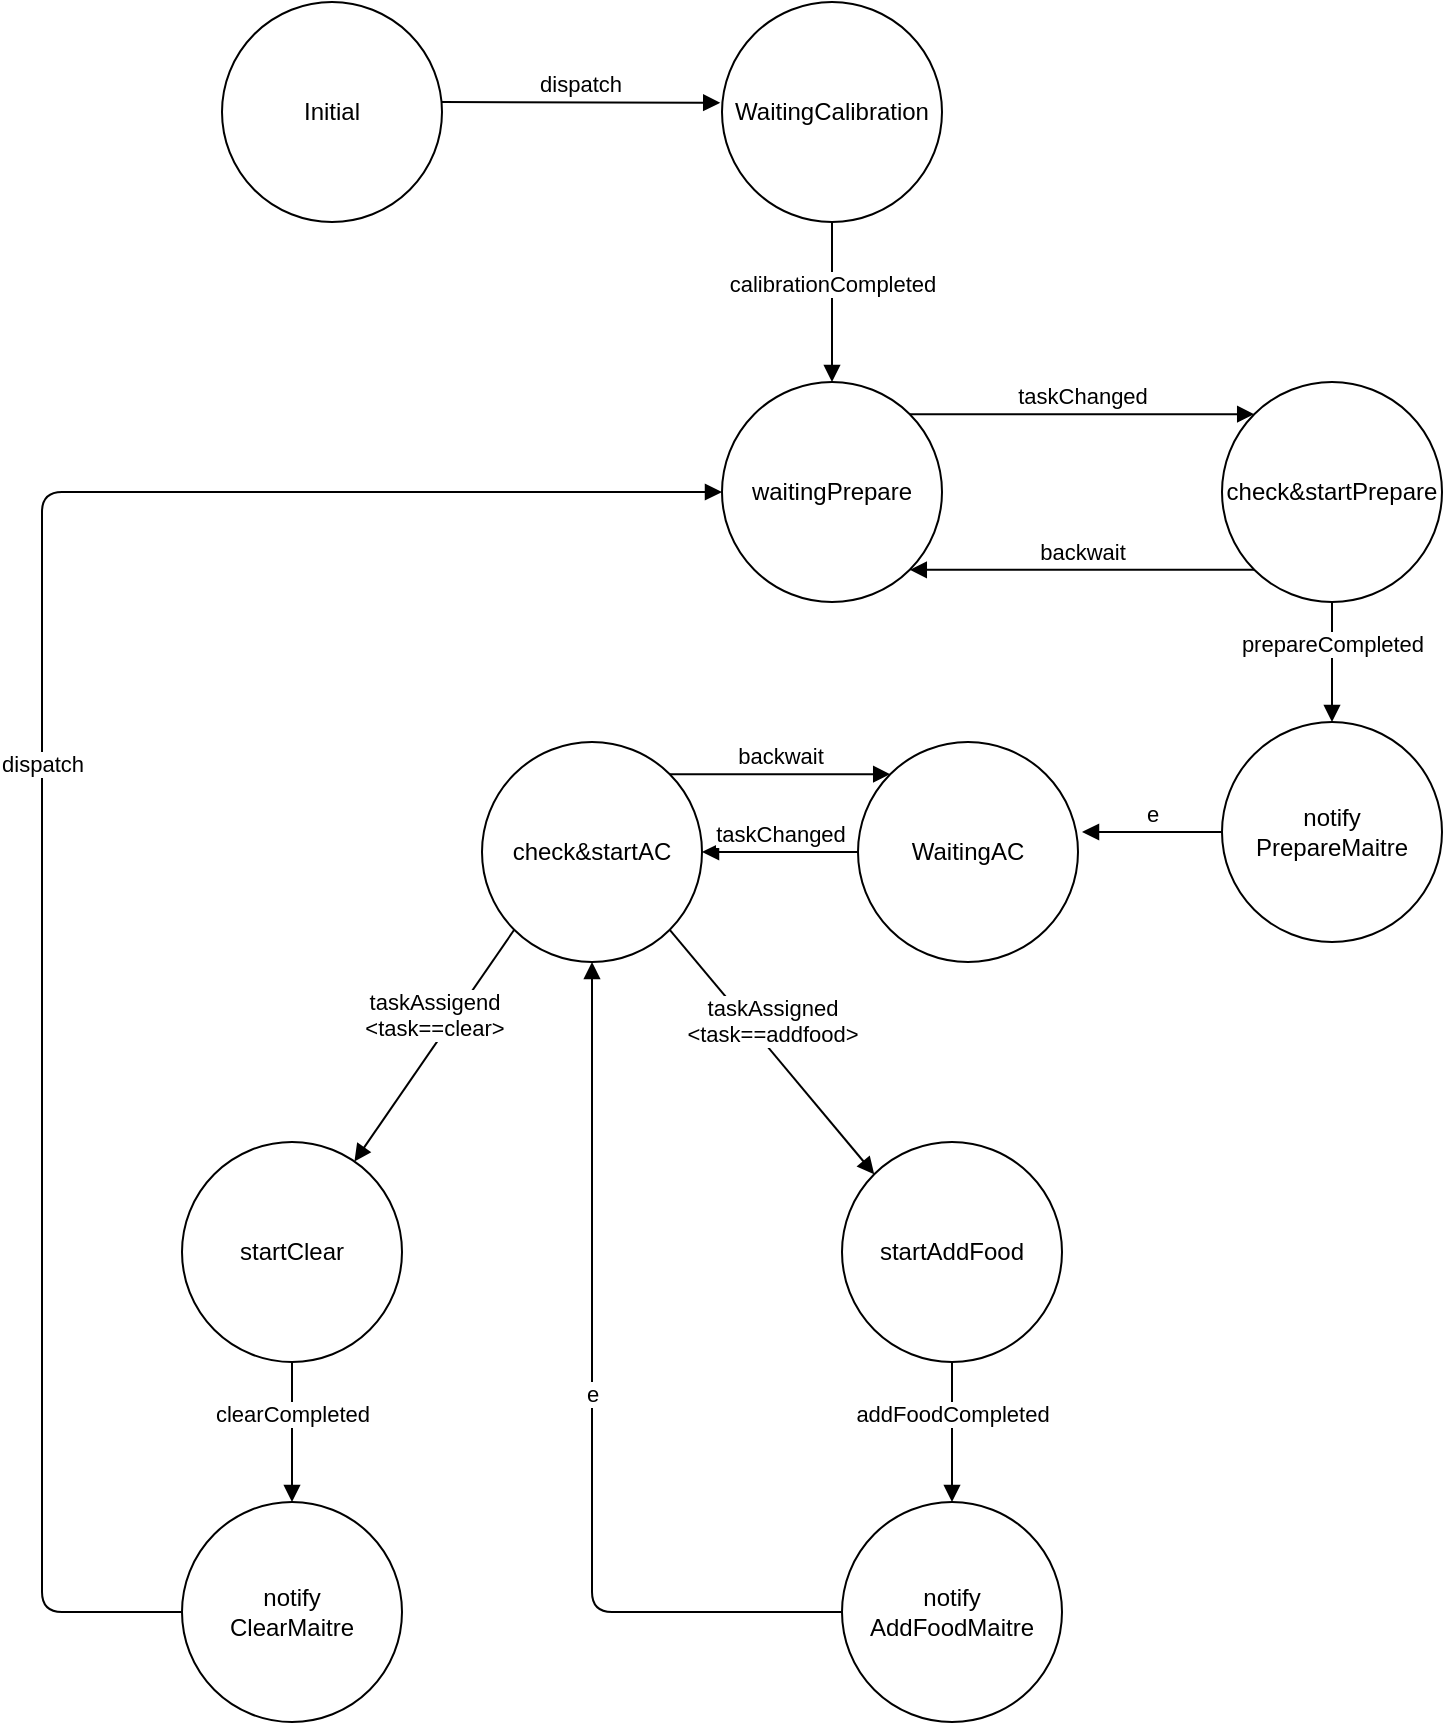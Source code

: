 <mxfile version="11.3.0" type="device" pages="1"><diagram id="Mqc39GERIjXt90jdUab-" name="Page-1"><mxGraphModel dx="854" dy="504" grid="1" gridSize="10" guides="1" tooltips="1" connect="1" arrows="1" fold="1" page="1" pageScale="1" pageWidth="827" pageHeight="1169" math="0" shadow="0"><root><mxCell id="0"/><mxCell id="1" parent="0"/><mxCell id="liwqxTeY5ZtexA8lhQhu-1" value="Initial" style="ellipse;whiteSpace=wrap;html=1;" parent="1" vertex="1"><mxGeometry x="200" y="45" width="110" height="110" as="geometry"/></mxCell><mxCell id="liwqxTeY5ZtexA8lhQhu-2" value="WaitingCalibration" style="ellipse;whiteSpace=wrap;html=1;" parent="1" vertex="1"><mxGeometry x="450" y="45" width="110" height="110" as="geometry"/></mxCell><mxCell id="liwqxTeY5ZtexA8lhQhu-3" value="waitingPrepare" style="ellipse;whiteSpace=wrap;html=1;" parent="1" vertex="1"><mxGeometry x="450" y="235" width="110" height="110" as="geometry"/></mxCell><mxCell id="liwqxTeY5ZtexA8lhQhu-4" value="dispatch" style="html=1;verticalAlign=bottom;endArrow=block;entryX=-0.008;entryY=0.458;entryDx=0;entryDy=0;entryPerimeter=0;" parent="1" target="liwqxTeY5ZtexA8lhQhu-2" edge="1"><mxGeometry width="80" relative="1" as="geometry"><mxPoint x="310" y="95" as="sourcePoint"/><mxPoint x="390" y="95" as="targetPoint"/></mxGeometry></mxCell><mxCell id="liwqxTeY5ZtexA8lhQhu-5" value="calibrationCompleted" style="html=1;verticalAlign=bottom;endArrow=block;entryX=0.5;entryY=0;entryDx=0;entryDy=0;exitX=0.5;exitY=1;exitDx=0;exitDy=0;" parent="1" source="liwqxTeY5ZtexA8lhQhu-2" target="liwqxTeY5ZtexA8lhQhu-3" edge="1"><mxGeometry width="80" relative="1" as="geometry"><mxPoint x="560" y="99" as="sourcePoint"/><mxPoint x="700" y="99" as="targetPoint"/></mxGeometry></mxCell><mxCell id="liwqxTeY5ZtexA8lhQhu-7" value="check&amp;amp;startPrepare" style="ellipse;whiteSpace=wrap;html=1;" parent="1" vertex="1"><mxGeometry x="700" y="235" width="110" height="110" as="geometry"/></mxCell><mxCell id="liwqxTeY5ZtexA8lhQhu-8" value="taskChanged" style="html=1;verticalAlign=bottom;endArrow=block;exitX=1;exitY=0;exitDx=0;exitDy=0;entryX=0;entryY=0;entryDx=0;entryDy=0;" parent="1" source="liwqxTeY5ZtexA8lhQhu-3" target="liwqxTeY5ZtexA8lhQhu-7" edge="1"><mxGeometry width="80" relative="1" as="geometry"><mxPoint x="200" y="365" as="sourcePoint"/><mxPoint x="280" y="365" as="targetPoint"/></mxGeometry></mxCell><mxCell id="liwqxTeY5ZtexA8lhQhu-9" value="notify&lt;br&gt;PrepareMaitre" style="ellipse;whiteSpace=wrap;html=1;" parent="1" vertex="1"><mxGeometry x="700" y="405" width="110" height="110" as="geometry"/></mxCell><mxCell id="liwqxTeY5ZtexA8lhQhu-10" value="backwait" style="html=1;verticalAlign=bottom;endArrow=block;exitX=0;exitY=1;exitDx=0;exitDy=0;entryX=1;entryY=1;entryDx=0;entryDy=0;" parent="1" source="liwqxTeY5ZtexA8lhQhu-7" target="liwqxTeY5ZtexA8lhQhu-3" edge="1"><mxGeometry width="80" relative="1" as="geometry"><mxPoint x="200" y="535" as="sourcePoint"/><mxPoint x="280" y="535" as="targetPoint"/></mxGeometry></mxCell><mxCell id="liwqxTeY5ZtexA8lhQhu-11" value="prepareCompleted" style="html=1;verticalAlign=bottom;endArrow=block;exitX=0.5;exitY=1;exitDx=0;exitDy=0;" parent="1" source="liwqxTeY5ZtexA8lhQhu-7" target="liwqxTeY5ZtexA8lhQhu-9" edge="1"><mxGeometry width="80" relative="1" as="geometry"><mxPoint x="530" y="485" as="sourcePoint"/><mxPoint x="610" y="485" as="targetPoint"/></mxGeometry></mxCell><mxCell id="liwqxTeY5ZtexA8lhQhu-12" value="WaitingAC" style="ellipse;whiteSpace=wrap;html=1;" parent="1" vertex="1"><mxGeometry x="518" y="415" width="110" height="110" as="geometry"/></mxCell><mxCell id="liwqxTeY5ZtexA8lhQhu-13" value="e" style="html=1;verticalAlign=bottom;endArrow=block;exitX=0;exitY=0.5;exitDx=0;exitDy=0;" parent="1" source="liwqxTeY5ZtexA8lhQhu-9" edge="1"><mxGeometry width="80" relative="1" as="geometry"><mxPoint x="200" y="545" as="sourcePoint"/><mxPoint x="630" y="460" as="targetPoint"/></mxGeometry></mxCell><mxCell id="liwqxTeY5ZtexA8lhQhu-14" value="check&amp;amp;startAC" style="ellipse;whiteSpace=wrap;html=1;" parent="1" vertex="1"><mxGeometry x="330" y="415" width="110" height="110" as="geometry"/></mxCell><mxCell id="liwqxTeY5ZtexA8lhQhu-15" value="backwait" style="html=1;verticalAlign=bottom;endArrow=block;exitX=1;exitY=0;exitDx=0;exitDy=0;entryX=0;entryY=0;entryDx=0;entryDy=0;" parent="1" source="liwqxTeY5ZtexA8lhQhu-14" target="liwqxTeY5ZtexA8lhQhu-12" edge="1"><mxGeometry width="80" relative="1" as="geometry"><mxPoint x="440" y="435" as="sourcePoint"/><mxPoint x="520" y="435" as="targetPoint"/></mxGeometry></mxCell><mxCell id="liwqxTeY5ZtexA8lhQhu-16" value="taskChanged" style="html=1;verticalAlign=bottom;endArrow=block;exitX=0;exitY=0.5;exitDx=0;exitDy=0;" parent="1" source="liwqxTeY5ZtexA8lhQhu-12" target="liwqxTeY5ZtexA8lhQhu-14" edge="1"><mxGeometry width="80" relative="1" as="geometry"><mxPoint x="200" y="545" as="sourcePoint"/><mxPoint x="280" y="545" as="targetPoint"/></mxGeometry></mxCell><mxCell id="liwqxTeY5ZtexA8lhQhu-17" value="startAddFood" style="ellipse;whiteSpace=wrap;html=1;" parent="1" vertex="1"><mxGeometry x="510" y="615" width="110" height="110" as="geometry"/></mxCell><mxCell id="liwqxTeY5ZtexA8lhQhu-18" value="startClear" style="ellipse;whiteSpace=wrap;html=1;" parent="1" vertex="1"><mxGeometry x="180" y="615" width="110" height="110" as="geometry"/></mxCell><mxCell id="liwqxTeY5ZtexA8lhQhu-19" value="taskAssigend&lt;br&gt;&amp;lt;task==clear&amp;gt;" style="html=1;verticalAlign=bottom;endArrow=block;exitX=0;exitY=1;exitDx=0;exitDy=0;" parent="1" source="liwqxTeY5ZtexA8lhQhu-14" target="liwqxTeY5ZtexA8lhQhu-18" edge="1"><mxGeometry width="80" relative="1" as="geometry"><mxPoint x="360" y="655" as="sourcePoint"/><mxPoint x="440" y="655" as="targetPoint"/></mxGeometry></mxCell><mxCell id="liwqxTeY5ZtexA8lhQhu-20" value="taskAssigned&lt;br&gt;&amp;lt;task==addfood&amp;gt;" style="html=1;verticalAlign=bottom;endArrow=block;exitX=1;exitY=1;exitDx=0;exitDy=0;entryX=0;entryY=0;entryDx=0;entryDy=0;" parent="1" source="liwqxTeY5ZtexA8lhQhu-14" target="liwqxTeY5ZtexA8lhQhu-17" edge="1"><mxGeometry width="80" relative="1" as="geometry"><mxPoint x="340" y="655" as="sourcePoint"/><mxPoint x="420" y="655" as="targetPoint"/></mxGeometry></mxCell><mxCell id="liwqxTeY5ZtexA8lhQhu-22" value="notify AddFoodMaitre" style="ellipse;whiteSpace=wrap;html=1;" parent="1" vertex="1"><mxGeometry x="510" y="795" width="110" height="110" as="geometry"/></mxCell><mxCell id="liwqxTeY5ZtexA8lhQhu-23" value="notify&lt;br&gt;ClearMaitre" style="ellipse;whiteSpace=wrap;html=1;" parent="1" vertex="1"><mxGeometry x="180" y="795" width="110" height="110" as="geometry"/></mxCell><mxCell id="liwqxTeY5ZtexA8lhQhu-24" value="clearCompleted" style="html=1;verticalAlign=bottom;endArrow=block;exitX=0.5;exitY=1;exitDx=0;exitDy=0;" parent="1" source="liwqxTeY5ZtexA8lhQhu-18" target="liwqxTeY5ZtexA8lhQhu-23" edge="1"><mxGeometry width="80" relative="1" as="geometry"><mxPoint x="180" y="925" as="sourcePoint"/><mxPoint x="260" y="925" as="targetPoint"/></mxGeometry></mxCell><mxCell id="liwqxTeY5ZtexA8lhQhu-25" value="addFoodCompleted" style="html=1;verticalAlign=bottom;endArrow=block;exitX=0.5;exitY=1;exitDx=0;exitDy=0;" parent="1" source="liwqxTeY5ZtexA8lhQhu-17" target="liwqxTeY5ZtexA8lhQhu-22" edge="1"><mxGeometry width="80" relative="1" as="geometry"><mxPoint x="180" y="925" as="sourcePoint"/><mxPoint x="260" y="925" as="targetPoint"/></mxGeometry></mxCell><mxCell id="liwqxTeY5ZtexA8lhQhu-27" value="e" style="html=1;verticalAlign=bottom;endArrow=block;exitX=0;exitY=0.5;exitDx=0;exitDy=0;entryX=0.5;entryY=1;entryDx=0;entryDy=0;" parent="1" source="liwqxTeY5ZtexA8lhQhu-22" target="liwqxTeY5ZtexA8lhQhu-14" edge="1"><mxGeometry width="80" relative="1" as="geometry"><mxPoint x="400" y="875" as="sourcePoint"/><mxPoint x="480" y="875" as="targetPoint"/><Array as="points"><mxPoint x="385" y="850"/></Array></mxGeometry></mxCell><mxCell id="liwqxTeY5ZtexA8lhQhu-28" value="dispatch" style="html=1;verticalAlign=bottom;endArrow=block;exitX=0;exitY=0.5;exitDx=0;exitDy=0;entryX=0;entryY=0.5;entryDx=0;entryDy=0;" parent="1" source="liwqxTeY5ZtexA8lhQhu-23" target="liwqxTeY5ZtexA8lhQhu-3" edge="1"><mxGeometry width="80" relative="1" as="geometry"><mxPoint x="180" y="930" as="sourcePoint"/><mxPoint x="260" y="930" as="targetPoint"/><Array as="points"><mxPoint x="110" y="850"/><mxPoint x="110" y="290"/></Array></mxGeometry></mxCell></root></mxGraphModel></diagram></mxfile>
